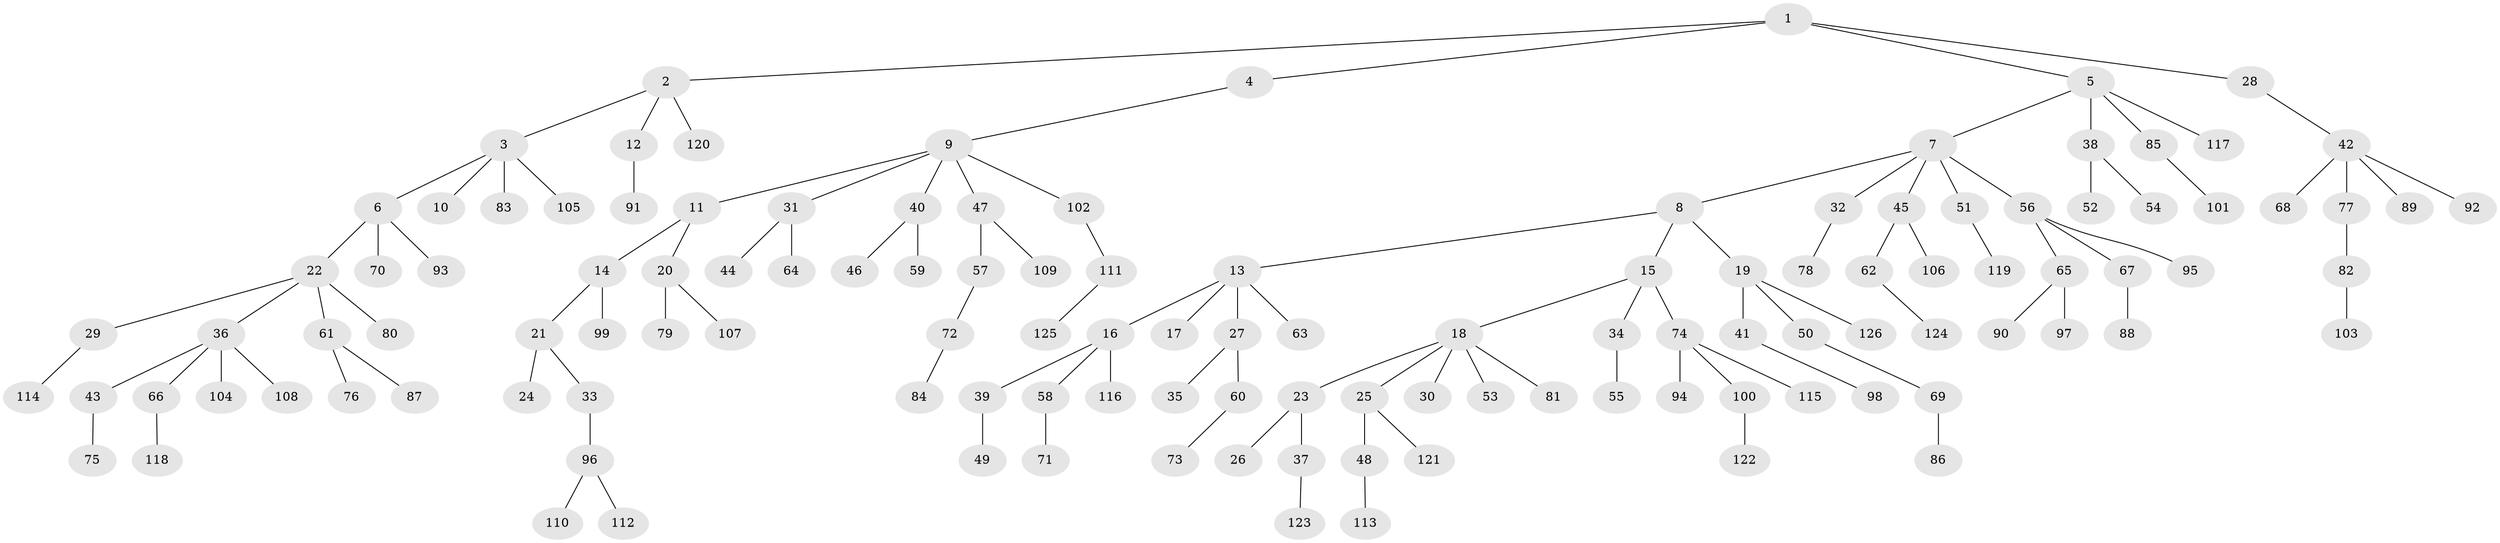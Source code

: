 // Generated by graph-tools (version 1.1) at 2025/50/03/09/25 03:50:19]
// undirected, 126 vertices, 125 edges
graph export_dot {
graph [start="1"]
  node [color=gray90,style=filled];
  1;
  2;
  3;
  4;
  5;
  6;
  7;
  8;
  9;
  10;
  11;
  12;
  13;
  14;
  15;
  16;
  17;
  18;
  19;
  20;
  21;
  22;
  23;
  24;
  25;
  26;
  27;
  28;
  29;
  30;
  31;
  32;
  33;
  34;
  35;
  36;
  37;
  38;
  39;
  40;
  41;
  42;
  43;
  44;
  45;
  46;
  47;
  48;
  49;
  50;
  51;
  52;
  53;
  54;
  55;
  56;
  57;
  58;
  59;
  60;
  61;
  62;
  63;
  64;
  65;
  66;
  67;
  68;
  69;
  70;
  71;
  72;
  73;
  74;
  75;
  76;
  77;
  78;
  79;
  80;
  81;
  82;
  83;
  84;
  85;
  86;
  87;
  88;
  89;
  90;
  91;
  92;
  93;
  94;
  95;
  96;
  97;
  98;
  99;
  100;
  101;
  102;
  103;
  104;
  105;
  106;
  107;
  108;
  109;
  110;
  111;
  112;
  113;
  114;
  115;
  116;
  117;
  118;
  119;
  120;
  121;
  122;
  123;
  124;
  125;
  126;
  1 -- 2;
  1 -- 4;
  1 -- 5;
  1 -- 28;
  2 -- 3;
  2 -- 12;
  2 -- 120;
  3 -- 6;
  3 -- 10;
  3 -- 83;
  3 -- 105;
  4 -- 9;
  5 -- 7;
  5 -- 38;
  5 -- 85;
  5 -- 117;
  6 -- 22;
  6 -- 70;
  6 -- 93;
  7 -- 8;
  7 -- 32;
  7 -- 45;
  7 -- 51;
  7 -- 56;
  8 -- 13;
  8 -- 15;
  8 -- 19;
  9 -- 11;
  9 -- 31;
  9 -- 40;
  9 -- 47;
  9 -- 102;
  11 -- 14;
  11 -- 20;
  12 -- 91;
  13 -- 16;
  13 -- 17;
  13 -- 27;
  13 -- 63;
  14 -- 21;
  14 -- 99;
  15 -- 18;
  15 -- 34;
  15 -- 74;
  16 -- 39;
  16 -- 58;
  16 -- 116;
  18 -- 23;
  18 -- 25;
  18 -- 30;
  18 -- 53;
  18 -- 81;
  19 -- 41;
  19 -- 50;
  19 -- 126;
  20 -- 79;
  20 -- 107;
  21 -- 24;
  21 -- 33;
  22 -- 29;
  22 -- 36;
  22 -- 61;
  22 -- 80;
  23 -- 26;
  23 -- 37;
  25 -- 48;
  25 -- 121;
  27 -- 35;
  27 -- 60;
  28 -- 42;
  29 -- 114;
  31 -- 44;
  31 -- 64;
  32 -- 78;
  33 -- 96;
  34 -- 55;
  36 -- 43;
  36 -- 66;
  36 -- 104;
  36 -- 108;
  37 -- 123;
  38 -- 52;
  38 -- 54;
  39 -- 49;
  40 -- 46;
  40 -- 59;
  41 -- 98;
  42 -- 68;
  42 -- 77;
  42 -- 89;
  42 -- 92;
  43 -- 75;
  45 -- 62;
  45 -- 106;
  47 -- 57;
  47 -- 109;
  48 -- 113;
  50 -- 69;
  51 -- 119;
  56 -- 65;
  56 -- 67;
  56 -- 95;
  57 -- 72;
  58 -- 71;
  60 -- 73;
  61 -- 76;
  61 -- 87;
  62 -- 124;
  65 -- 90;
  65 -- 97;
  66 -- 118;
  67 -- 88;
  69 -- 86;
  72 -- 84;
  74 -- 94;
  74 -- 100;
  74 -- 115;
  77 -- 82;
  82 -- 103;
  85 -- 101;
  96 -- 110;
  96 -- 112;
  100 -- 122;
  102 -- 111;
  111 -- 125;
}
